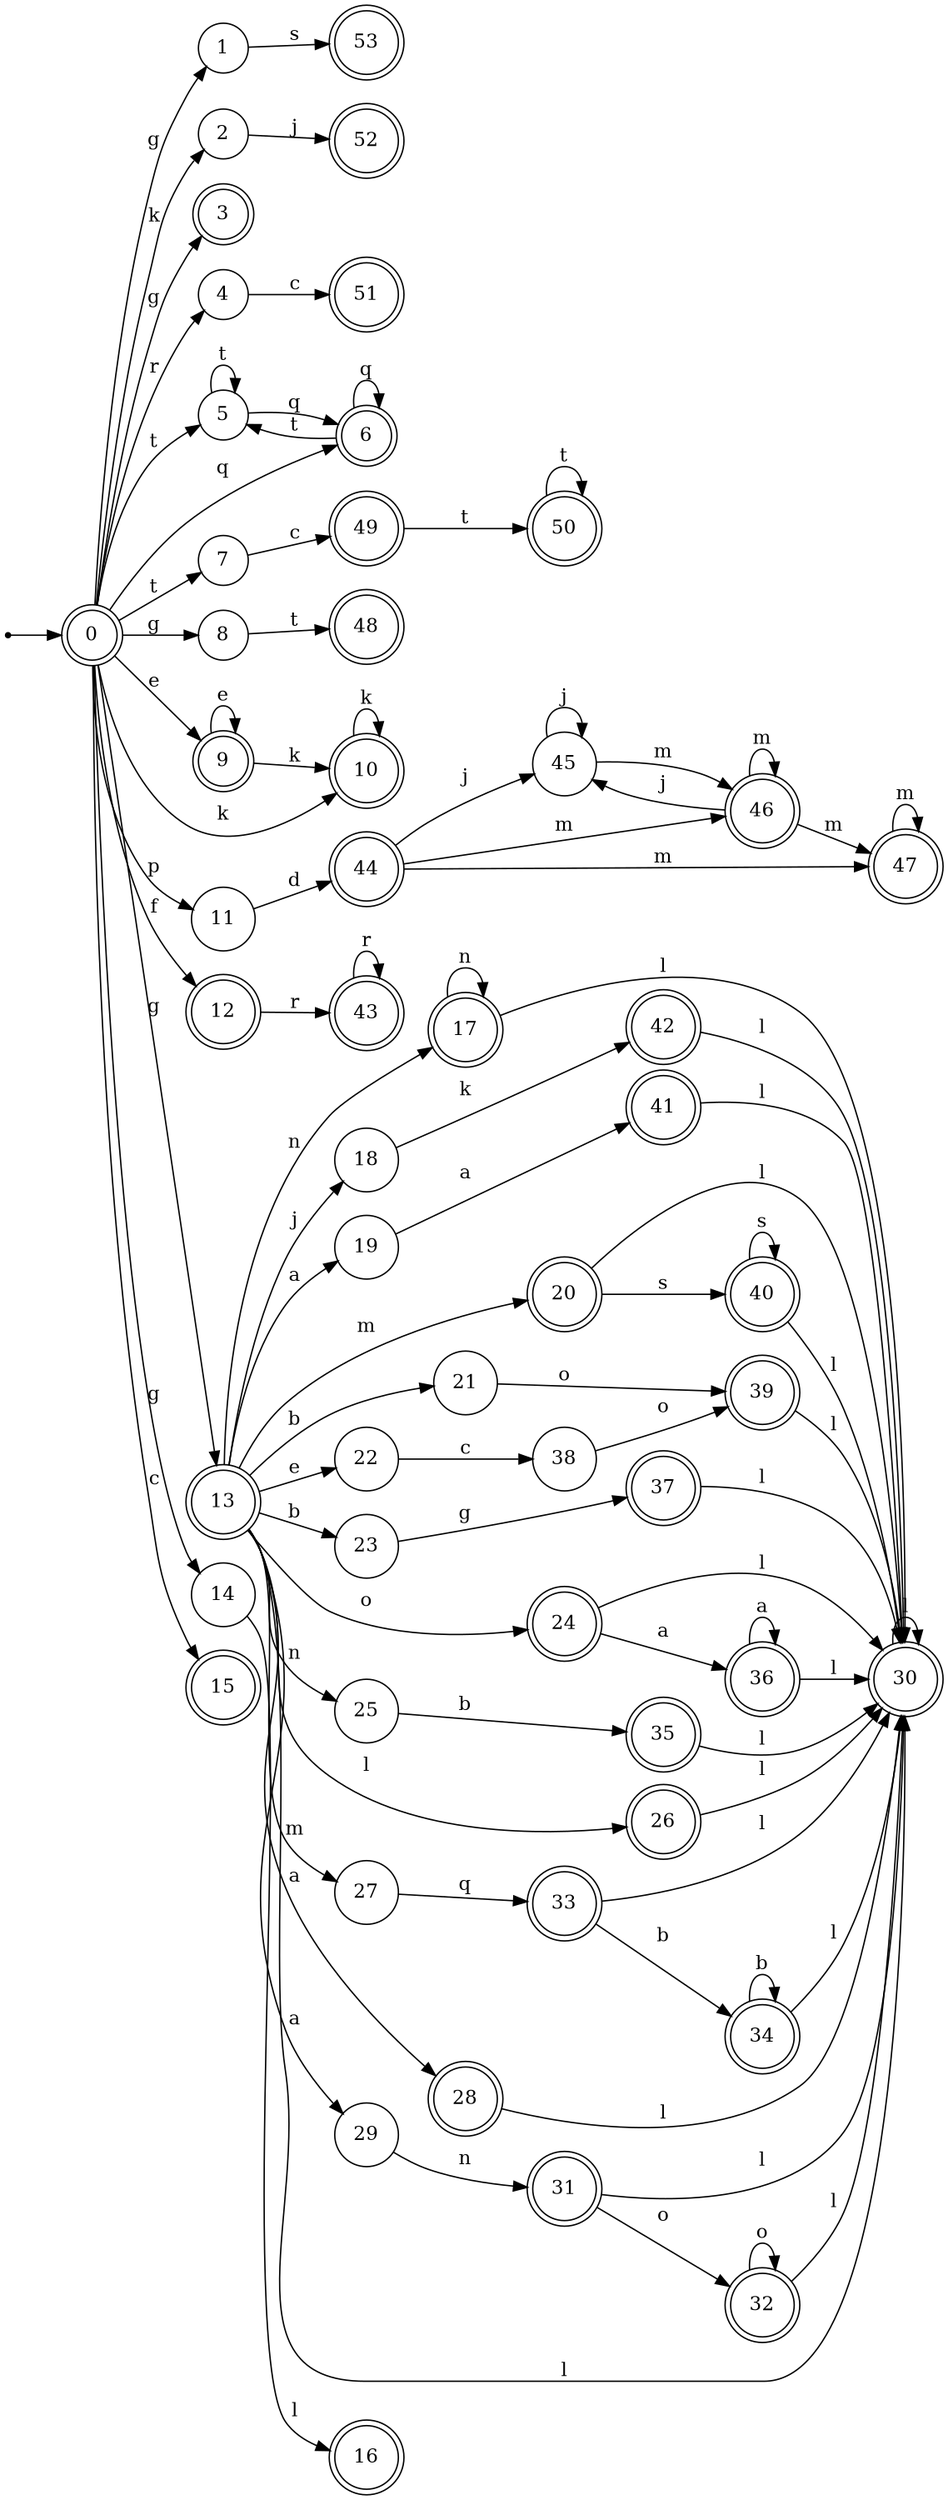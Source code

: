 digraph finite_state_machine {
rankdir=LR;
size="20,20";
node [shape = point]; "dummy0"
node [shape = doublecircle]; "0";"dummy0" -> "0";
node [shape = circle]; "1";
node [shape = circle]; "2";
node [shape = doublecircle]; "3";node [shape = circle]; "4";
node [shape = circle]; "5";
node [shape = doublecircle]; "6";node [shape = circle]; "7";
node [shape = circle]; "8";
node [shape = doublecircle]; "9";node [shape = doublecircle]; "10";node [shape = circle]; "11";
node [shape = doublecircle]; "12";node [shape = doublecircle]; "13";node [shape = circle]; "14";
node [shape = doublecircle]; "15";node [shape = doublecircle]; "16";node [shape = doublecircle]; "17";node [shape = circle]; "18";
node [shape = circle]; "19";
node [shape = doublecircle]; "20";node [shape = circle]; "21";
node [shape = circle]; "22";
node [shape = circle]; "23";
node [shape = doublecircle]; "24";node [shape = circle]; "25";
node [shape = doublecircle]; "26";node [shape = circle]; "27";
node [shape = doublecircle]; "28";node [shape = circle]; "29";
node [shape = doublecircle]; "30";node [shape = doublecircle]; "31";node [shape = doublecircle]; "32";node [shape = doublecircle]; "33";node [shape = doublecircle]; "34";node [shape = doublecircle]; "35";node [shape = doublecircle]; "36";node [shape = doublecircle]; "37";node [shape = circle]; "38";
node [shape = doublecircle]; "39";node [shape = doublecircle]; "40";node [shape = doublecircle]; "41";node [shape = doublecircle]; "42";node [shape = doublecircle]; "43";node [shape = doublecircle]; "44";node [shape = circle]; "45";
node [shape = doublecircle]; "46";node [shape = doublecircle]; "47";node [shape = doublecircle]; "48";node [shape = doublecircle]; "49";node [shape = doublecircle]; "50";node [shape = doublecircle]; "51";node [shape = doublecircle]; "52";node [shape = doublecircle]; "53";"0" -> "1" [label = "g"];
 "0" -> "3" [label = "g"];
 "0" -> "8" [label = "g"];
 "0" -> "13" [label = "g"];
 "0" -> "14" [label = "g"];
 "0" -> "2" [label = "k"];
 "0" -> "10" [label = "k"];
 "0" -> "4" [label = "r"];
 "0" -> "5" [label = "t"];
 "0" -> "7" [label = "t"];
 "0" -> "6" [label = "q"];
 "0" -> "9" [label = "e"];
 "0" -> "11" [label = "p"];
 "0" -> "12" [label = "f"];
 "0" -> "15" [label = "c"];
 "14" -> "16" [label = "l"];
 "13" -> "17" [label = "n"];
 "13" -> "25" [label = "n"];
 "13" -> "18" [label = "j"];
 "13" -> "19" [label = "a"];
 "13" -> "28" [label = "a"];
 "13" -> "29" [label = "a"];
 "13" -> "27" [label = "m"];
 "13" -> "20" [label = "m"];
 "13" -> "21" [label = "b"];
 "13" -> "23" [label = "b"];
 "13" -> "22" [label = "e"];
 "13" -> "24" [label = "o"];
 "13" -> "26" [label = "l"];
 "13" -> "30" [label = "l"];
 "30" -> "30" [label = "l"];
 "29" -> "31" [label = "n"];
 "31" -> "32" [label = "o"];
 "31" -> "30" [label = "l"];
 "32" -> "32" [label = "o"];
 "32" -> "30" [label = "l"];
 "28" -> "30" [label = "l"];
 "27" -> "33" [label = "q"];
 "33" -> "34" [label = "b"];
 "33" -> "30" [label = "l"];
 "34" -> "34" [label = "b"];
 "34" -> "30" [label = "l"];
 "26" -> "30" [label = "l"];
 "25" -> "35" [label = "b"];
 "35" -> "30" [label = "l"];
 "24" -> "36" [label = "a"];
 "24" -> "30" [label = "l"];
 "36" -> "36" [label = "a"];
 "36" -> "30" [label = "l"];
 "23" -> "37" [label = "g"];
 "37" -> "30" [label = "l"];
 "22" -> "38" [label = "c"];
 "38" -> "39" [label = "o"];
 "39" -> "30" [label = "l"];
 "21" -> "39" [label = "o"];
 "20" -> "40" [label = "s"];
 "20" -> "30" [label = "l"];
 "40" -> "40" [label = "s"];
 "40" -> "30" [label = "l"];
 "19" -> "41" [label = "a"];
 "41" -> "30" [label = "l"];
 "18" -> "42" [label = "k"];
 "42" -> "30" [label = "l"];
 "17" -> "17" [label = "n"];
 "17" -> "30" [label = "l"];
 "12" -> "43" [label = "r"];
 "43" -> "43" [label = "r"];
 "11" -> "44" [label = "d"];
 "44" -> "45" [label = "j"];
 "44" -> "46" [label = "m"];
 "44" -> "47" [label = "m"];
 "47" -> "47" [label = "m"];
 "46" -> "46" [label = "m"];
 "46" -> "47" [label = "m"];
 "46" -> "45" [label = "j"];
 "45" -> "45" [label = "j"];
 "45" -> "46" [label = "m"];
 "10" -> "10" [label = "k"];
 "9" -> "9" [label = "e"];
 "9" -> "10" [label = "k"];
 "8" -> "48" [label = "t"];
 "7" -> "49" [label = "c"];
 "49" -> "50" [label = "t"];
 "50" -> "50" [label = "t"];
 "6" -> "6" [label = "q"];
 "6" -> "5" [label = "t"];
 "5" -> "5" [label = "t"];
 "5" -> "6" [label = "q"];
 "4" -> "51" [label = "c"];
 "2" -> "52" [label = "j"];
 "1" -> "53" [label = "s"];
 }
